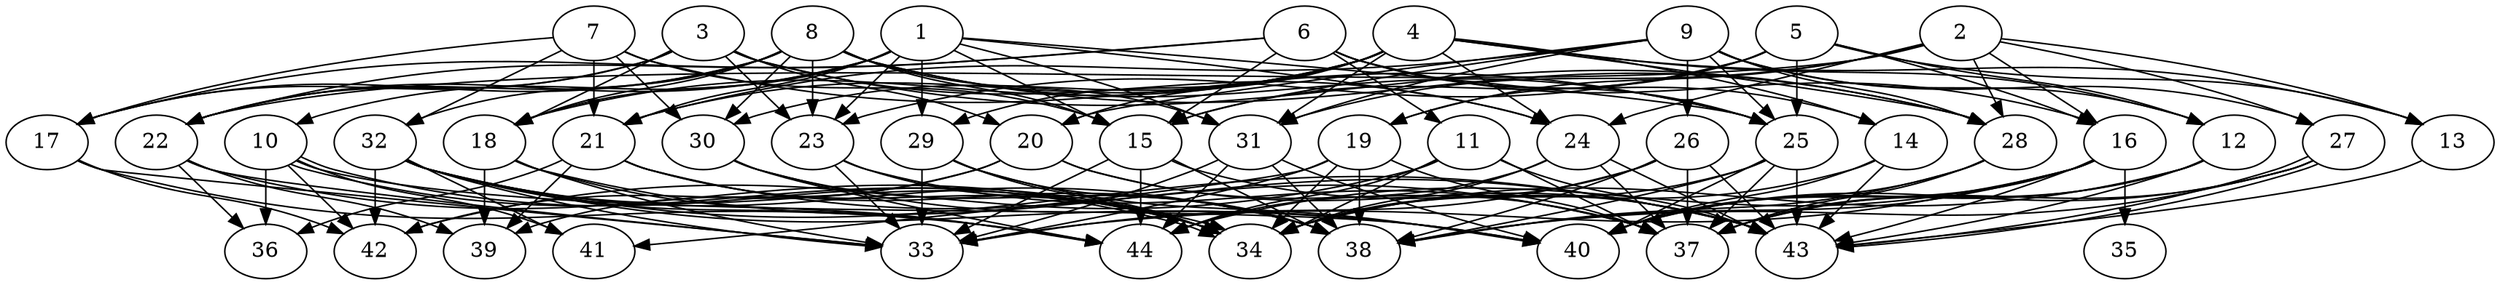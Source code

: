 // DAG (tier=3-complex, mode=data, n=44, ccr=0.525, fat=0.738, density=0.624, regular=0.241, jump=0.215, mindata=4194304, maxdata=33554432)
// DAG automatically generated by daggen at Sun Aug 24 16:33:35 2025
// /home/ermia/Project/Environments/daggen/bin/daggen --dot --ccr 0.525 --fat 0.738 --regular 0.241 --density 0.624 --jump 0.215 --mindata 4194304 --maxdata 33554432 -n 44 
digraph G {
  1 [size="4065049376229942272", alpha="0.16", expect_size="2032524688114971136"]
  1 -> 10 [size ="3541840619896832"]
  1 -> 15 [size ="3541840619896832"]
  1 -> 18 [size ="3541840619896832"]
  1 -> 21 [size ="3541840619896832"]
  1 -> 22 [size ="3541840619896832"]
  1 -> 23 [size ="3541840619896832"]
  1 -> 24 [size ="3541840619896832"]
  1 -> 25 [size ="3541840619896832"]
  1 -> 29 [size ="3541840619896832"]
  1 -> 31 [size ="3541840619896832"]
  2 [size="19146323589627437056", alpha="0.01", expect_size="9573161794813718528"]
  2 -> 13 [size ="6718352261120000"]
  2 -> 16 [size ="6718352261120000"]
  2 -> 19 [size ="6718352261120000"]
  2 -> 22 [size ="6718352261120000"]
  2 -> 24 [size ="6718352261120000"]
  2 -> 27 [size ="6718352261120000"]
  2 -> 28 [size ="6718352261120000"]
  2 -> 31 [size ="6718352261120000"]
  3 [size="19959919523524284416", alpha="0.19", expect_size="9979959761762142208"]
  3 -> 17 [size ="8038584405721088"]
  3 -> 18 [size ="8038584405721088"]
  3 -> 20 [size ="8038584405721088"]
  3 -> 22 [size ="8038584405721088"]
  3 -> 23 [size ="8038584405721088"]
  3 -> 24 [size ="8038584405721088"]
  3 -> 28 [size ="8038584405721088"]
  4 [size="2061121548078597275648", alpha="0.09", expect_size="1030560774039298637824"]
  4 -> 12 [size ="1295663992143872"]
  4 -> 13 [size ="1295663992143872"]
  4 -> 14 [size ="1295663992143872"]
  4 -> 18 [size ="1295663992143872"]
  4 -> 20 [size ="1295663992143872"]
  4 -> 21 [size ="1295663992143872"]
  4 -> 24 [size ="1295663992143872"]
  4 -> 28 [size ="1295663992143872"]
  4 -> 29 [size ="1295663992143872"]
  4 -> 30 [size ="1295663992143872"]
  4 -> 31 [size ="1295663992143872"]
  5 [size="7517003976726806528000", alpha="0.12", expect_size="3758501988363403264000"]
  5 -> 12 [size ="3069868978995200"]
  5 -> 13 [size ="3069868978995200"]
  5 -> 15 [size ="3069868978995200"]
  5 -> 16 [size ="3069868978995200"]
  5 -> 19 [size ="3069868978995200"]
  5 -> 23 [size ="3069868978995200"]
  5 -> 25 [size ="3069868978995200"]
  6 [size="41026325347677512", alpha="0.05", expect_size="20513162673838756"]
  6 -> 11 [size ="3001252891852800"]
  6 -> 14 [size ="3001252891852800"]
  6 -> 15 [size ="3001252891852800"]
  6 -> 16 [size ="3001252891852800"]
  6 -> 17 [size ="3001252891852800"]
  6 -> 22 [size ="3001252891852800"]
  6 -> 25 [size ="3001252891852800"]
  7 [size="4597243221597778608128", alpha="0.05", expect_size="2298621610798889304064"]
  7 -> 15 [size ="2211846450839552"]
  7 -> 17 [size ="2211846450839552"]
  7 -> 21 [size ="2211846450839552"]
  7 -> 25 [size ="2211846450839552"]
  7 -> 30 [size ="2211846450839552"]
  7 -> 32 [size ="2211846450839552"]
  8 [size="35971929006321981980672", alpha="0.11", expect_size="17985964503160990990336"]
  8 -> 15 [size ="8717644177866752"]
  8 -> 17 [size ="8717644177866752"]
  8 -> 18 [size ="8717644177866752"]
  8 -> 22 [size ="8717644177866752"]
  8 -> 23 [size ="8717644177866752"]
  8 -> 25 [size ="8717644177866752"]
  8 -> 28 [size ="8717644177866752"]
  8 -> 30 [size ="8717644177866752"]
  8 -> 31 [size ="8717644177866752"]
  8 -> 32 [size ="8717644177866752"]
  9 [size="1609286682439546044416", alpha="0.02", expect_size="804643341219773022208"]
  9 -> 12 [size ="1098615187570688"]
  9 -> 15 [size ="1098615187570688"]
  9 -> 20 [size ="1098615187570688"]
  9 -> 21 [size ="1098615187570688"]
  9 -> 25 [size ="1098615187570688"]
  9 -> 26 [size ="1098615187570688"]
  9 -> 27 [size ="1098615187570688"]
  9 -> 28 [size ="1098615187570688"]
  9 -> 31 [size ="1098615187570688"]
  10 [size="12341816624790496083968", alpha="0.12", expect_size="6170908312395248041984"]
  10 -> 34 [size ="4272440729403392"]
  10 -> 34 [size ="4272440729403392"]
  10 -> 36 [size ="4272440729403392"]
  10 -> 40 [size ="4272440729403392"]
  10 -> 41 [size ="4272440729403392"]
  10 -> 42 [size ="4272440729403392"]
  11 [size="2006386948995087859712", alpha="0.12", expect_size="1003193474497543929856"]
  11 -> 34 [size ="1272623044493312"]
  11 -> 37 [size ="1272623044493312"]
  11 -> 42 [size ="1272623044493312"]
  11 -> 43 [size ="1272623044493312"]
  11 -> 44 [size ="1272623044493312"]
  12 [size="146092931137050560", alpha="0.03", expect_size="73046465568525280"]
  12 -> 34 [size ="4212074964058112"]
  12 -> 37 [size ="4212074964058112"]
  12 -> 40 [size ="4212074964058112"]
  12 -> 43 [size ="4212074964058112"]
  13 [size="16593973439786553344", alpha="0.10", expect_size="8296986719893276672"]
  13 -> 43 [size ="8916170946117632"]
  14 [size="9581461345774741504", alpha="0.01", expect_size="4790730672887370752"]
  14 -> 34 [size ="4047546611662848"]
  14 -> 40 [size ="4047546611662848"]
  14 -> 43 [size ="4047546611662848"]
  15 [size="7873852381940413440", alpha="0.09", expect_size="3936926190970206720"]
  15 -> 33 [size ="2724556829622272"]
  15 -> 38 [size ="2724556829622272"]
  15 -> 43 [size ="2724556829622272"]
  15 -> 44 [size ="2724556829622272"]
  16 [size="206648701609294496", alpha="0.03", expect_size="103324350804647248"]
  16 -> 33 [size ="7558306004467712"]
  16 -> 35 [size ="7558306004467712"]
  16 -> 37 [size ="7558306004467712"]
  16 -> 38 [size ="7558306004467712"]
  16 -> 40 [size ="7558306004467712"]
  16 -> 43 [size ="7558306004467712"]
  16 -> 44 [size ="7558306004467712"]
  17 [size="583057512336768384", alpha="0.15", expect_size="291528756168384192"]
  17 -> 33 [size ="427049143500800"]
  17 -> 42 [size ="427049143500800"]
  17 -> 44 [size ="427049143500800"]
  18 [size="31397161489599758860288", alpha="0.04", expect_size="15698580744799879430144"]
  18 -> 33 [size ="7961903536013312"]
  18 -> 39 [size ="7961903536013312"]
  18 -> 43 [size ="7961903536013312"]
  18 -> 44 [size ="7961903536013312"]
  19 [size="19815003887772498919424", alpha="0.08", expect_size="9907501943886249459712"]
  19 -> 33 [size ="5858045783441408"]
  19 -> 34 [size ="5858045783441408"]
  19 -> 37 [size ="5858045783441408"]
  19 -> 38 [size ="5858045783441408"]
  19 -> 41 [size ="5858045783441408"]
  20 [size="4231344781922164224", alpha="0.07", expect_size="2115672390961082112"]
  20 -> 37 [size ="1657582640955392"]
  20 -> 39 [size ="1657582640955392"]
  20 -> 42 [size ="1657582640955392"]
  20 -> 43 [size ="1657582640955392"]
  21 [size="2807784971294885281792", alpha="0.19", expect_size="1403892485647442640896"]
  21 -> 34 [size ="1592205856735232"]
  21 -> 36 [size ="1592205856735232"]
  21 -> 37 [size ="1592205856735232"]
  21 -> 38 [size ="1592205856735232"]
  21 -> 39 [size ="1592205856735232"]
  22 [size="258138048818648711168", alpha="0.11", expect_size="129069024409324355584"]
  22 -> 33 [size ="324333146734592"]
  22 -> 34 [size ="324333146734592"]
  22 -> 36 [size ="324333146734592"]
  22 -> 39 [size ="324333146734592"]
  23 [size="3785827091892925952", alpha="0.09", expect_size="1892913545946462976"]
  23 -> 33 [size ="3191404180275200"]
  23 -> 34 [size ="3191404180275200"]
  23 -> 37 [size ="3191404180275200"]
  24 [size="12107071973080250187776", alpha="0.15", expect_size="6053535986540125093888"]
  24 -> 34 [size ="4218092213239808"]
  24 -> 37 [size ="4218092213239808"]
  24 -> 43 [size ="4218092213239808"]
  24 -> 44 [size ="4218092213239808"]
  25 [size="6368722857810692096", alpha="0.07", expect_size="3184361428905346048"]
  25 -> 34 [size ="2352966828818432"]
  25 -> 37 [size ="2352966828818432"]
  25 -> 38 [size ="2352966828818432"]
  25 -> 40 [size ="2352966828818432"]
  25 -> 43 [size ="2352966828818432"]
  26 [size="2114817447851720704000", alpha="0.01", expect_size="1057408723925860352000"]
  26 -> 33 [size ="1318070308044800"]
  26 -> 34 [size ="1318070308044800"]
  26 -> 37 [size ="1318070308044800"]
  26 -> 38 [size ="1318070308044800"]
  26 -> 43 [size ="1318070308044800"]
  27 [size="15035337188630276866048", alpha="0.01", expect_size="7517668594315138433024"]
  27 -> 37 [size ="4873400480694272"]
  27 -> 38 [size ="4873400480694272"]
  27 -> 40 [size ="4873400480694272"]
  27 -> 43 [size ="4873400480694272"]
  27 -> 43 [size ="4873400480694272"]
  28 [size="1044378358071676633088", alpha="0.11", expect_size="522189179035838316544"]
  28 -> 37 [size ="823496762458112"]
  28 -> 38 [size ="823496762458112"]
  28 -> 40 [size ="823496762458112"]
  29 [size="2266511369344949504", alpha="0.10", expect_size="1133255684672474752"]
  29 -> 33 [size ="2206129153114112"]
  29 -> 34 [size ="2206129153114112"]
  29 -> 38 [size ="2206129153114112"]
  29 -> 40 [size ="2206129153114112"]
  30 [size="248585696843862432", alpha="0.08", expect_size="124292848421931216"]
  30 -> 38 [size ="6809822179622912"]
  30 -> 40 [size ="6809822179622912"]
  30 -> 44 [size ="6809822179622912"]
  31 [size="21408032018474209378304", alpha="0.09", expect_size="10704016009237104689152"]
  31 -> 33 [size ="6167954349621248"]
  31 -> 38 [size ="6167954349621248"]
  31 -> 40 [size ="6167954349621248"]
  31 -> 44 [size ="6167954349621248"]
  32 [size="774786640834661888", alpha="0.11", expect_size="387393320417330944"]
  32 -> 33 [size ="524593882202112"]
  32 -> 34 [size ="524593882202112"]
  32 -> 38 [size ="524593882202112"]
  32 -> 40 [size ="524593882202112"]
  32 -> 41 [size ="524593882202112"]
  32 -> 42 [size ="524593882202112"]
  32 -> 43 [size ="524593882202112"]
  32 -> 44 [size ="524593882202112"]
  33 [size="61000294178998352", alpha="0.12", expect_size="30500147089499176"]
  34 [size="5422667104322035712", alpha="0.04", expect_size="2711333552161017856"]
  35 [size="130301098868304624", alpha="0.03", expect_size="65150549434152312"]
  36 [size="1899561967304104960", alpha="0.13", expect_size="949780983652052480"]
  37 [size="6271321433696701440", alpha="0.15", expect_size="3135660716848350720"]
  38 [size="4387871398281655296", alpha="0.10", expect_size="2193935699140827648"]
  39 [size="76607181104608480", alpha="0.08", expect_size="38303590552304240"]
  40 [size="1282185117580699136", alpha="0.13", expect_size="641092558790349568"]
  41 [size="18121898822648414208", alpha="0.06", expect_size="9060949411324207104"]
  42 [size="158257618936727488", alpha="0.08", expect_size="79128809468363744"]
  43 [size="17111763041548032", alpha="0.06", expect_size="8555881520774016"]
  44 [size="39525636853395064", alpha="0.06", expect_size="19762818426697532"]
}